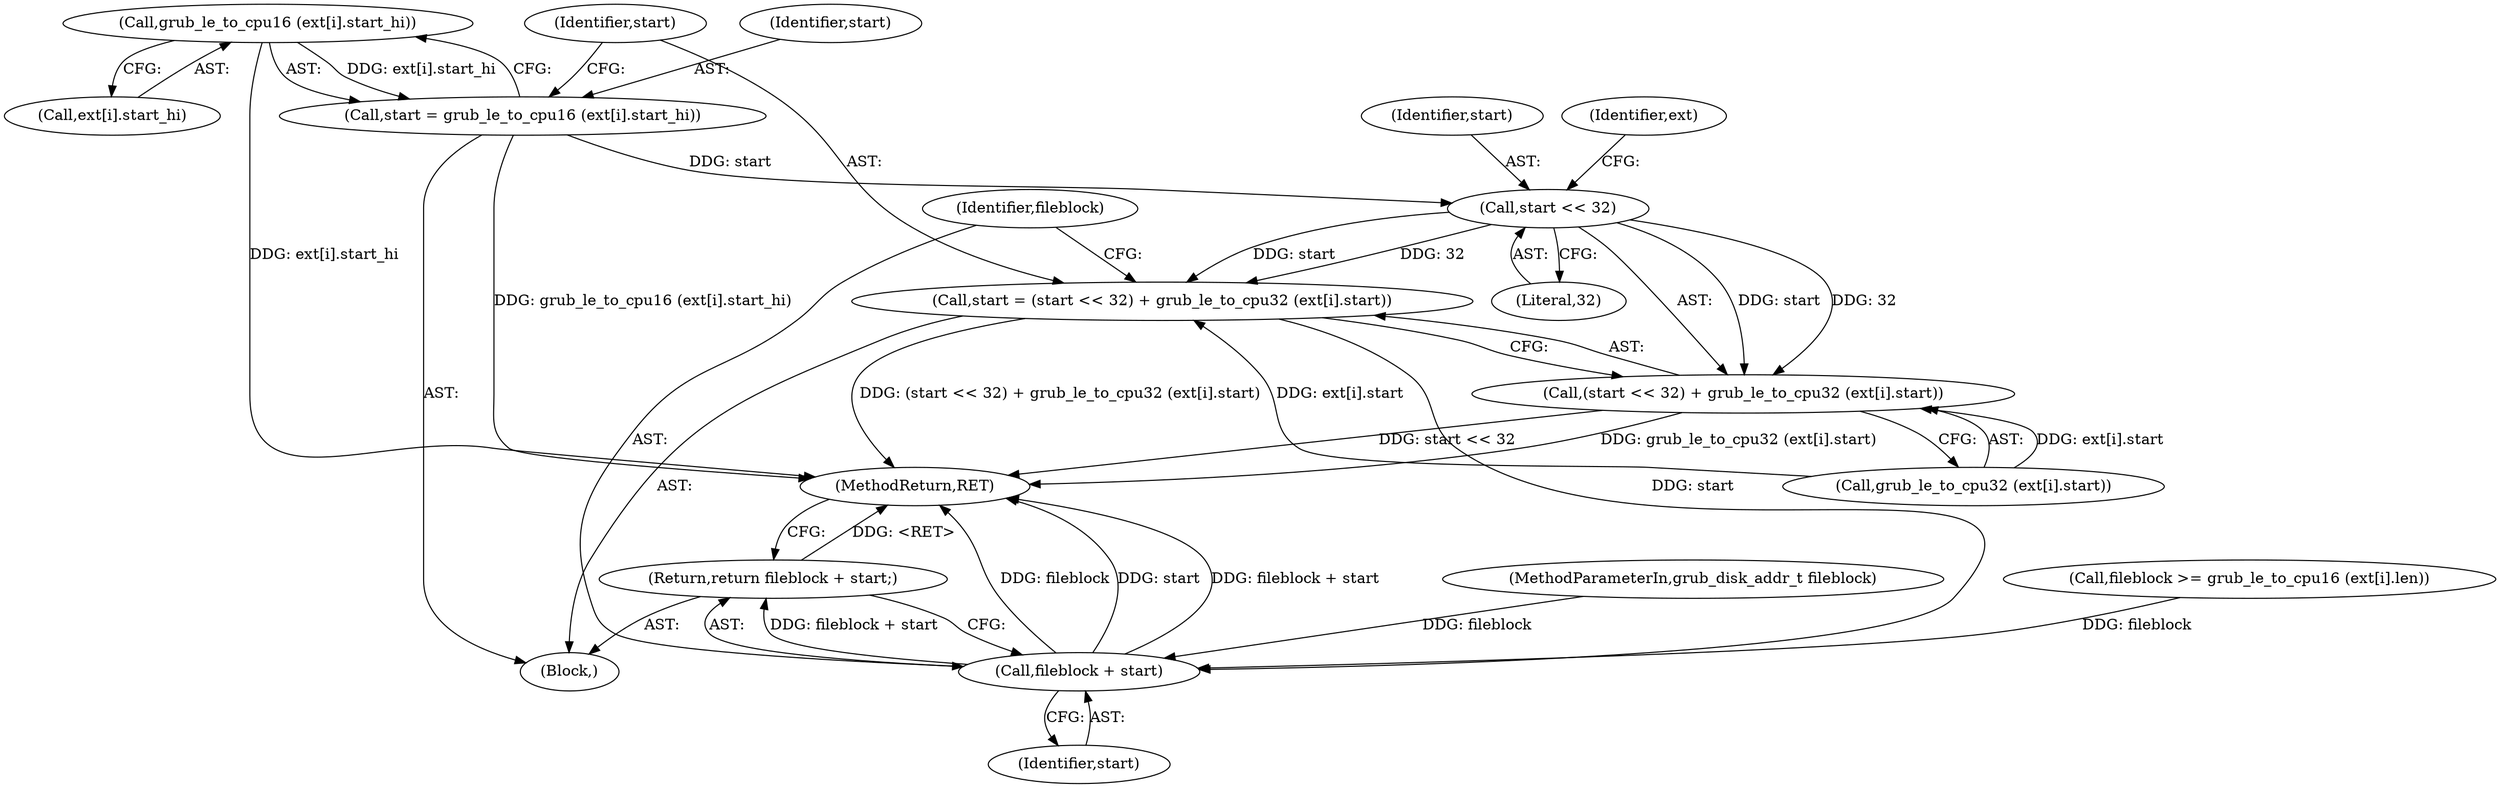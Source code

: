 digraph "0_radare2_65000a7fd9eea62359e6d6714f17b94a99a82edd_0@array" {
"1000231" [label="(Call,grub_le_to_cpu16 (ext[i].start_hi))"];
"1000229" [label="(Call,start = grub_le_to_cpu16 (ext[i].start_hi))"];
"1000240" [label="(Call,start << 32)"];
"1000237" [label="(Call,start = (start << 32) + grub_le_to_cpu32 (ext[i].start))"];
"1000250" [label="(Call,fileblock + start)"];
"1000249" [label="(Return,return fileblock + start;)"];
"1000239" [label="(Call,(start << 32) + grub_le_to_cpu32 (ext[i].start))"];
"1000252" [label="(Identifier,start)"];
"1000239" [label="(Call,(start << 32) + grub_le_to_cpu32 (ext[i].start))"];
"1000241" [label="(Identifier,start)"];
"1000231" [label="(Call,grub_le_to_cpu16 (ext[i].start_hi))"];
"1000246" [label="(Identifier,ext)"];
"1000232" [label="(Call,ext[i].start_hi)"];
"1000243" [label="(Call,grub_le_to_cpu32 (ext[i].start))"];
"1000250" [label="(Call,fileblock + start)"];
"1000106" [label="(MethodParameterIn,grub_disk_addr_t fileblock)"];
"1000227" [label="(Block,)"];
"1000429" [label="(MethodReturn,RET)"];
"1000230" [label="(Identifier,start)"];
"1000240" [label="(Call,start << 32)"];
"1000237" [label="(Call,start = (start << 32) + grub_le_to_cpu32 (ext[i].start))"];
"1000251" [label="(Identifier,fileblock)"];
"1000249" [label="(Return,return fileblock + start;)"];
"1000242" [label="(Literal,32)"];
"1000216" [label="(Call,fileblock >= grub_le_to_cpu16 (ext[i].len))"];
"1000238" [label="(Identifier,start)"];
"1000229" [label="(Call,start = grub_le_to_cpu16 (ext[i].start_hi))"];
"1000231" -> "1000229"  [label="AST: "];
"1000231" -> "1000232"  [label="CFG: "];
"1000232" -> "1000231"  [label="AST: "];
"1000229" -> "1000231"  [label="CFG: "];
"1000231" -> "1000429"  [label="DDG: ext[i].start_hi"];
"1000231" -> "1000229"  [label="DDG: ext[i].start_hi"];
"1000229" -> "1000227"  [label="AST: "];
"1000230" -> "1000229"  [label="AST: "];
"1000238" -> "1000229"  [label="CFG: "];
"1000229" -> "1000429"  [label="DDG: grub_le_to_cpu16 (ext[i].start_hi)"];
"1000229" -> "1000240"  [label="DDG: start"];
"1000240" -> "1000239"  [label="AST: "];
"1000240" -> "1000242"  [label="CFG: "];
"1000241" -> "1000240"  [label="AST: "];
"1000242" -> "1000240"  [label="AST: "];
"1000246" -> "1000240"  [label="CFG: "];
"1000240" -> "1000237"  [label="DDG: start"];
"1000240" -> "1000237"  [label="DDG: 32"];
"1000240" -> "1000239"  [label="DDG: start"];
"1000240" -> "1000239"  [label="DDG: 32"];
"1000237" -> "1000227"  [label="AST: "];
"1000237" -> "1000239"  [label="CFG: "];
"1000238" -> "1000237"  [label="AST: "];
"1000239" -> "1000237"  [label="AST: "];
"1000251" -> "1000237"  [label="CFG: "];
"1000237" -> "1000429"  [label="DDG: (start << 32) + grub_le_to_cpu32 (ext[i].start)"];
"1000243" -> "1000237"  [label="DDG: ext[i].start"];
"1000237" -> "1000250"  [label="DDG: start"];
"1000250" -> "1000249"  [label="AST: "];
"1000250" -> "1000252"  [label="CFG: "];
"1000251" -> "1000250"  [label="AST: "];
"1000252" -> "1000250"  [label="AST: "];
"1000249" -> "1000250"  [label="CFG: "];
"1000250" -> "1000429"  [label="DDG: fileblock"];
"1000250" -> "1000429"  [label="DDG: start"];
"1000250" -> "1000429"  [label="DDG: fileblock + start"];
"1000250" -> "1000249"  [label="DDG: fileblock + start"];
"1000216" -> "1000250"  [label="DDG: fileblock"];
"1000106" -> "1000250"  [label="DDG: fileblock"];
"1000249" -> "1000227"  [label="AST: "];
"1000429" -> "1000249"  [label="CFG: "];
"1000249" -> "1000429"  [label="DDG: <RET>"];
"1000239" -> "1000243"  [label="CFG: "];
"1000243" -> "1000239"  [label="AST: "];
"1000239" -> "1000429"  [label="DDG: start << 32"];
"1000239" -> "1000429"  [label="DDG: grub_le_to_cpu32 (ext[i].start)"];
"1000243" -> "1000239"  [label="DDG: ext[i].start"];
}
